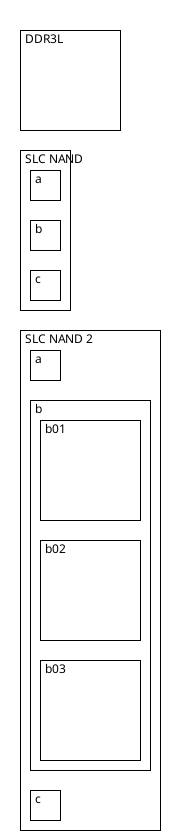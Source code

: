 {
  "sha1": "t245ejo6khu5y7yzktrwmm33hg0onj2",
  "insertion": {
    "when": "2024-06-04T17:28:45.712Z",
    "user": "plantuml@gmail.com"
  }
}
@startwire
*DDR3L

*SLC_NAND
	*a [30x30]
	*b [30x30]
	*c [30x30]
	
*SLC_NAND_2
	*a [30x30]

	*b
		*b01
		*b02
		*b03
	
	*c [30x30]
	
@endwire
